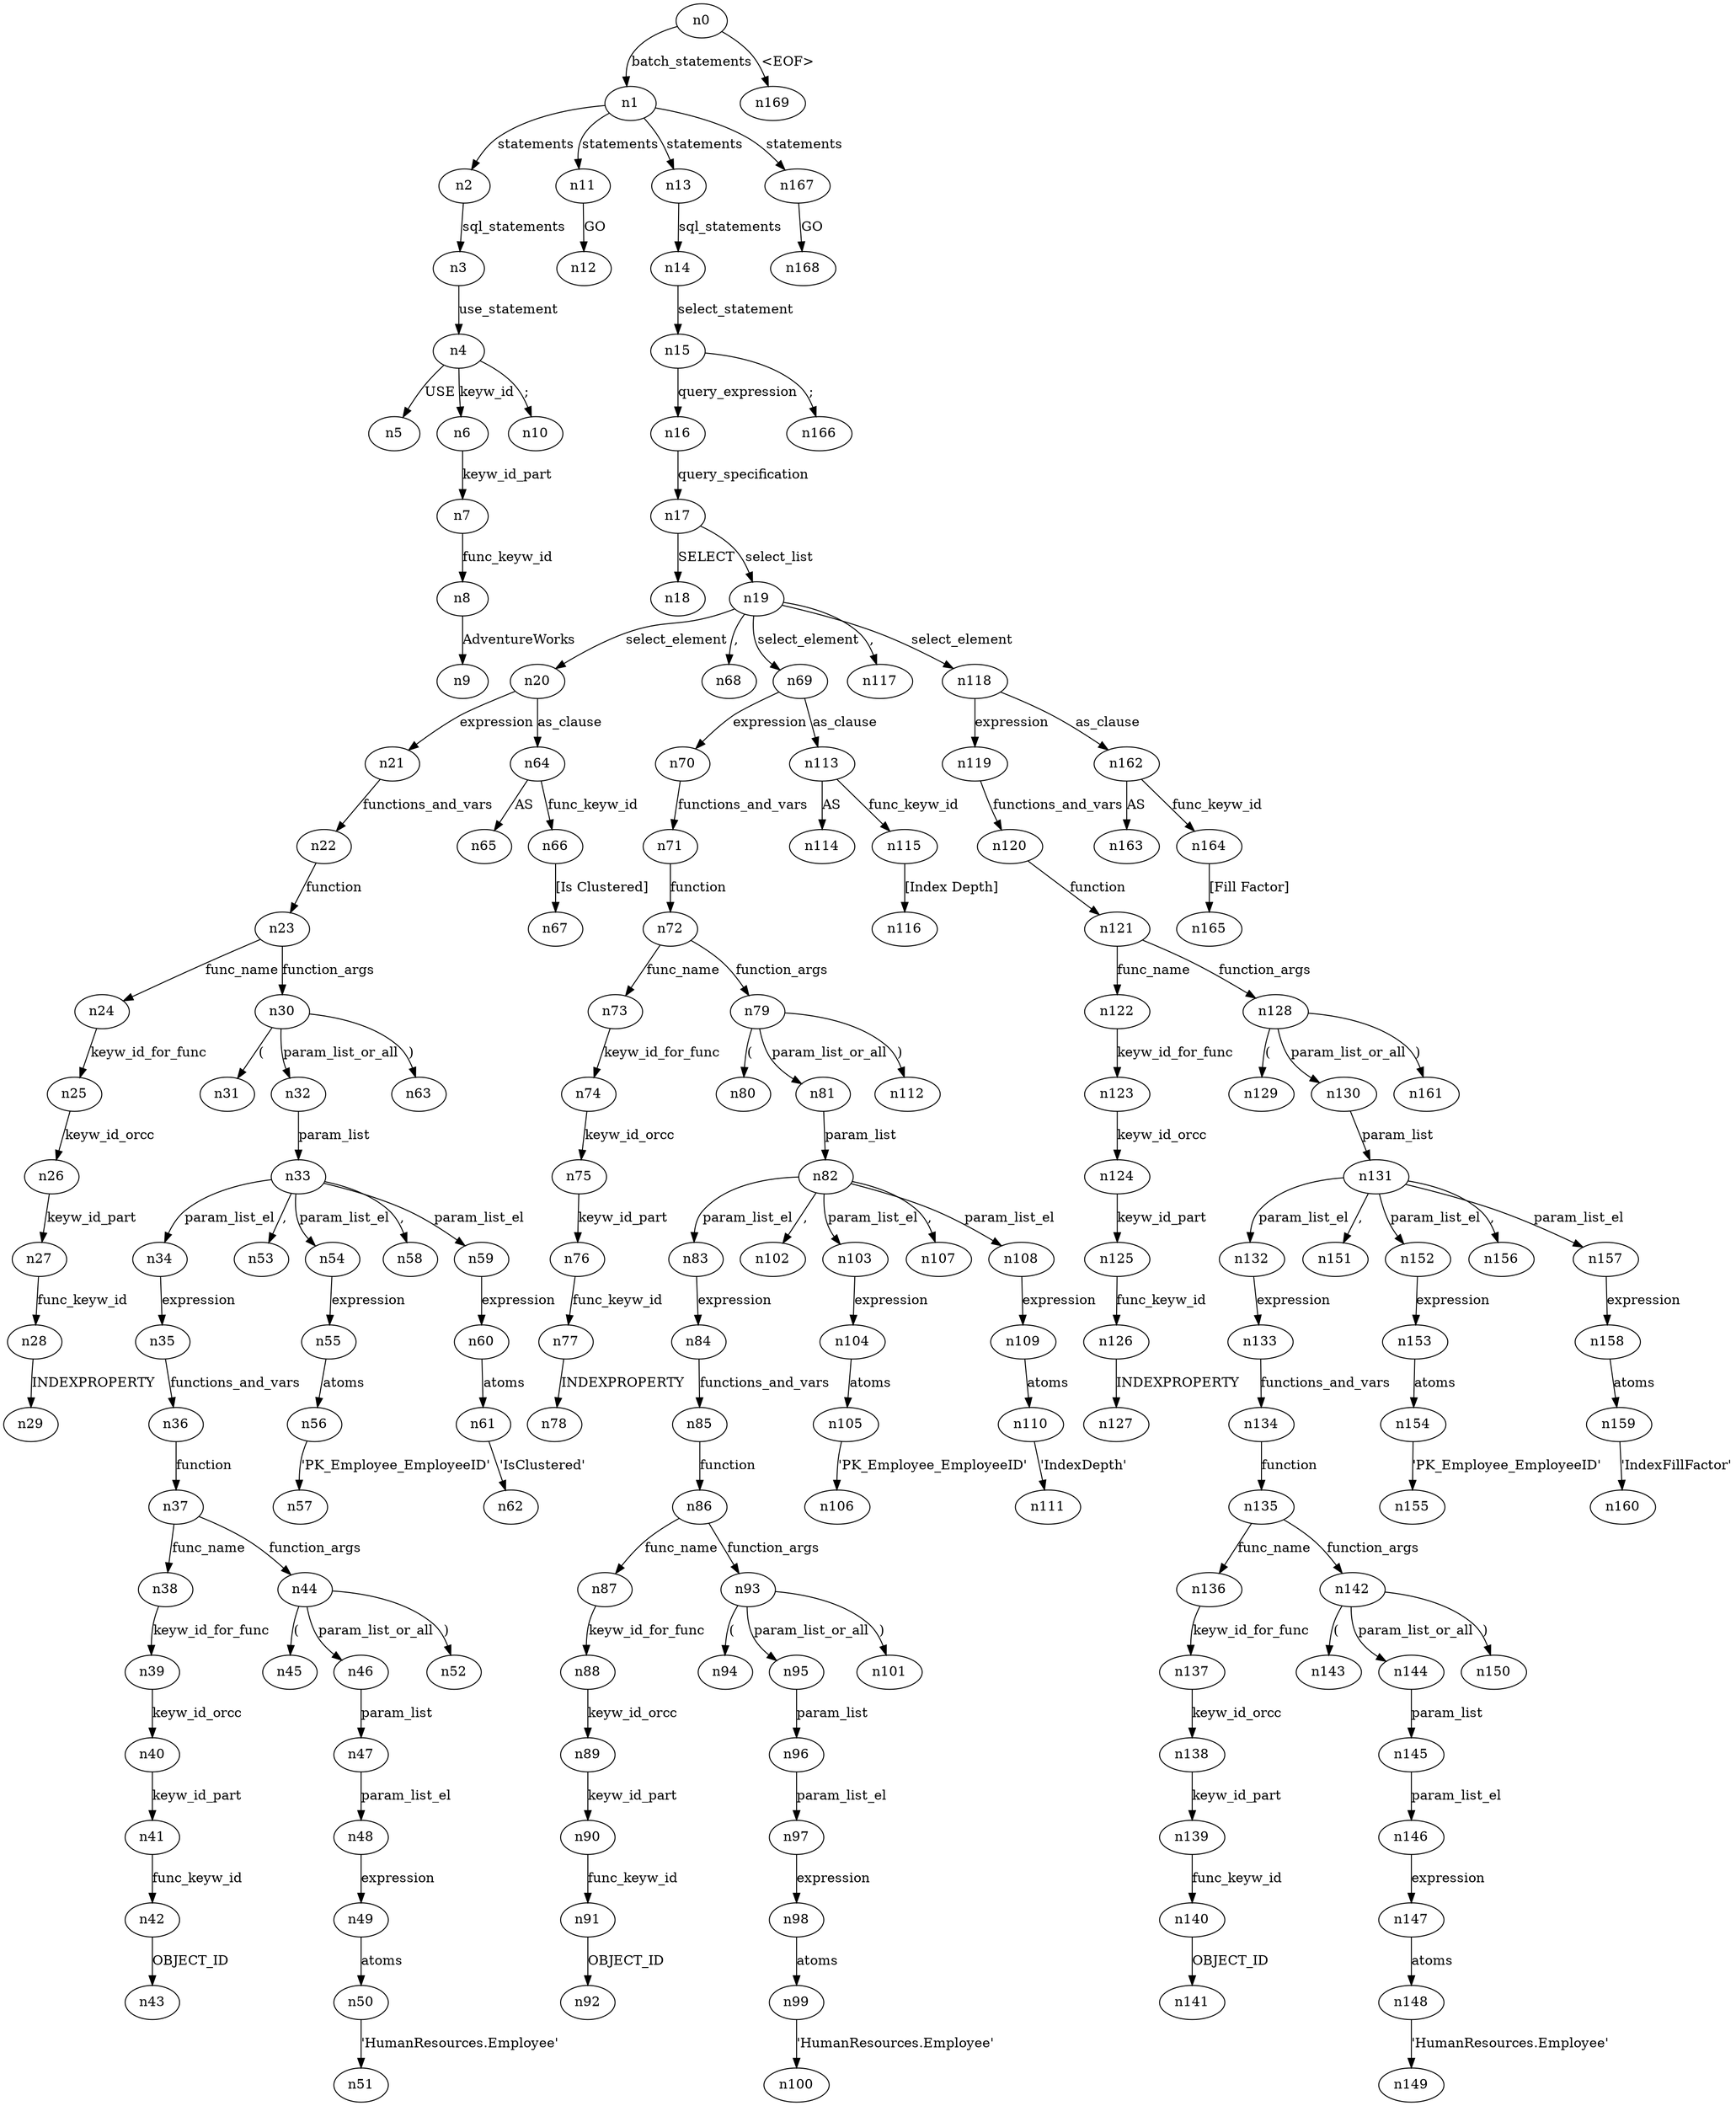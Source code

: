 digraph ParseTree {
  n0 -> n1 [label="batch_statements"];
  n1 -> n2 [label="statements"];
  n2 -> n3 [label="sql_statements"];
  n3 -> n4 [label="use_statement"];
  n4 -> n5 [label="USE"];
  n4 -> n6 [label="keyw_id"];
  n6 -> n7 [label="keyw_id_part"];
  n7 -> n8 [label="func_keyw_id"];
  n8 -> n9 [label="AdventureWorks"];
  n4 -> n10 [label=";"];
  n1 -> n11 [label="statements"];
  n11 -> n12 [label="GO"];
  n1 -> n13 [label="statements"];
  n13 -> n14 [label="sql_statements"];
  n14 -> n15 [label="select_statement"];
  n15 -> n16 [label="query_expression"];
  n16 -> n17 [label="query_specification"];
  n17 -> n18 [label="SELECT"];
  n17 -> n19 [label="select_list"];
  n19 -> n20 [label="select_element"];
  n20 -> n21 [label="expression"];
  n21 -> n22 [label="functions_and_vars"];
  n22 -> n23 [label="function"];
  n23 -> n24 [label="func_name"];
  n24 -> n25 [label="keyw_id_for_func"];
  n25 -> n26 [label="keyw_id_orcc"];
  n26 -> n27 [label="keyw_id_part"];
  n27 -> n28 [label="func_keyw_id"];
  n28 -> n29 [label="INDEXPROPERTY"];
  n23 -> n30 [label="function_args"];
  n30 -> n31 [label="("];
  n30 -> n32 [label="param_list_or_all"];
  n32 -> n33 [label="param_list"];
  n33 -> n34 [label="param_list_el"];
  n34 -> n35 [label="expression"];
  n35 -> n36 [label="functions_and_vars"];
  n36 -> n37 [label="function"];
  n37 -> n38 [label="func_name"];
  n38 -> n39 [label="keyw_id_for_func"];
  n39 -> n40 [label="keyw_id_orcc"];
  n40 -> n41 [label="keyw_id_part"];
  n41 -> n42 [label="func_keyw_id"];
  n42 -> n43 [label="OBJECT_ID"];
  n37 -> n44 [label="function_args"];
  n44 -> n45 [label="("];
  n44 -> n46 [label="param_list_or_all"];
  n46 -> n47 [label="param_list"];
  n47 -> n48 [label="param_list_el"];
  n48 -> n49 [label="expression"];
  n49 -> n50 [label="atoms"];
  n50 -> n51 [label="'HumanResources.Employee'"];
  n44 -> n52 [label=")"];
  n33 -> n53 [label=","];
  n33 -> n54 [label="param_list_el"];
  n54 -> n55 [label="expression"];
  n55 -> n56 [label="atoms"];
  n56 -> n57 [label="'PK_Employee_EmployeeID'"];
  n33 -> n58 [label=","];
  n33 -> n59 [label="param_list_el"];
  n59 -> n60 [label="expression"];
  n60 -> n61 [label="atoms"];
  n61 -> n62 [label="'IsClustered'"];
  n30 -> n63 [label=")"];
  n20 -> n64 [label="as_clause"];
  n64 -> n65 [label="AS"];
  n64 -> n66 [label="func_keyw_id"];
  n66 -> n67 [label="[Is Clustered]"];
  n19 -> n68 [label=","];
  n19 -> n69 [label="select_element"];
  n69 -> n70 [label="expression"];
  n70 -> n71 [label="functions_and_vars"];
  n71 -> n72 [label="function"];
  n72 -> n73 [label="func_name"];
  n73 -> n74 [label="keyw_id_for_func"];
  n74 -> n75 [label="keyw_id_orcc"];
  n75 -> n76 [label="keyw_id_part"];
  n76 -> n77 [label="func_keyw_id"];
  n77 -> n78 [label="INDEXPROPERTY"];
  n72 -> n79 [label="function_args"];
  n79 -> n80 [label="("];
  n79 -> n81 [label="param_list_or_all"];
  n81 -> n82 [label="param_list"];
  n82 -> n83 [label="param_list_el"];
  n83 -> n84 [label="expression"];
  n84 -> n85 [label="functions_and_vars"];
  n85 -> n86 [label="function"];
  n86 -> n87 [label="func_name"];
  n87 -> n88 [label="keyw_id_for_func"];
  n88 -> n89 [label="keyw_id_orcc"];
  n89 -> n90 [label="keyw_id_part"];
  n90 -> n91 [label="func_keyw_id"];
  n91 -> n92 [label="OBJECT_ID"];
  n86 -> n93 [label="function_args"];
  n93 -> n94 [label="("];
  n93 -> n95 [label="param_list_or_all"];
  n95 -> n96 [label="param_list"];
  n96 -> n97 [label="param_list_el"];
  n97 -> n98 [label="expression"];
  n98 -> n99 [label="atoms"];
  n99 -> n100 [label="'HumanResources.Employee'"];
  n93 -> n101 [label=")"];
  n82 -> n102 [label=","];
  n82 -> n103 [label="param_list_el"];
  n103 -> n104 [label="expression"];
  n104 -> n105 [label="atoms"];
  n105 -> n106 [label="'PK_Employee_EmployeeID'"];
  n82 -> n107 [label=","];
  n82 -> n108 [label="param_list_el"];
  n108 -> n109 [label="expression"];
  n109 -> n110 [label="atoms"];
  n110 -> n111 [label="'IndexDepth'"];
  n79 -> n112 [label=")"];
  n69 -> n113 [label="as_clause"];
  n113 -> n114 [label="AS"];
  n113 -> n115 [label="func_keyw_id"];
  n115 -> n116 [label="[Index Depth]"];
  n19 -> n117 [label=","];
  n19 -> n118 [label="select_element"];
  n118 -> n119 [label="expression"];
  n119 -> n120 [label="functions_and_vars"];
  n120 -> n121 [label="function"];
  n121 -> n122 [label="func_name"];
  n122 -> n123 [label="keyw_id_for_func"];
  n123 -> n124 [label="keyw_id_orcc"];
  n124 -> n125 [label="keyw_id_part"];
  n125 -> n126 [label="func_keyw_id"];
  n126 -> n127 [label="INDEXPROPERTY"];
  n121 -> n128 [label="function_args"];
  n128 -> n129 [label="("];
  n128 -> n130 [label="param_list_or_all"];
  n130 -> n131 [label="param_list"];
  n131 -> n132 [label="param_list_el"];
  n132 -> n133 [label="expression"];
  n133 -> n134 [label="functions_and_vars"];
  n134 -> n135 [label="function"];
  n135 -> n136 [label="func_name"];
  n136 -> n137 [label="keyw_id_for_func"];
  n137 -> n138 [label="keyw_id_orcc"];
  n138 -> n139 [label="keyw_id_part"];
  n139 -> n140 [label="func_keyw_id"];
  n140 -> n141 [label="OBJECT_ID"];
  n135 -> n142 [label="function_args"];
  n142 -> n143 [label="("];
  n142 -> n144 [label="param_list_or_all"];
  n144 -> n145 [label="param_list"];
  n145 -> n146 [label="param_list_el"];
  n146 -> n147 [label="expression"];
  n147 -> n148 [label="atoms"];
  n148 -> n149 [label="'HumanResources.Employee'"];
  n142 -> n150 [label=")"];
  n131 -> n151 [label=","];
  n131 -> n152 [label="param_list_el"];
  n152 -> n153 [label="expression"];
  n153 -> n154 [label="atoms"];
  n154 -> n155 [label="'PK_Employee_EmployeeID'"];
  n131 -> n156 [label=","];
  n131 -> n157 [label="param_list_el"];
  n157 -> n158 [label="expression"];
  n158 -> n159 [label="atoms"];
  n159 -> n160 [label="'IndexFillFactor'"];
  n128 -> n161 [label=")"];
  n118 -> n162 [label="as_clause"];
  n162 -> n163 [label="AS"];
  n162 -> n164 [label="func_keyw_id"];
  n164 -> n165 [label="[Fill Factor]"];
  n15 -> n166 [label=";"];
  n1 -> n167 [label="statements"];
  n167 -> n168 [label="GO"];
  n0 -> n169 [label="<EOF>"];
}
